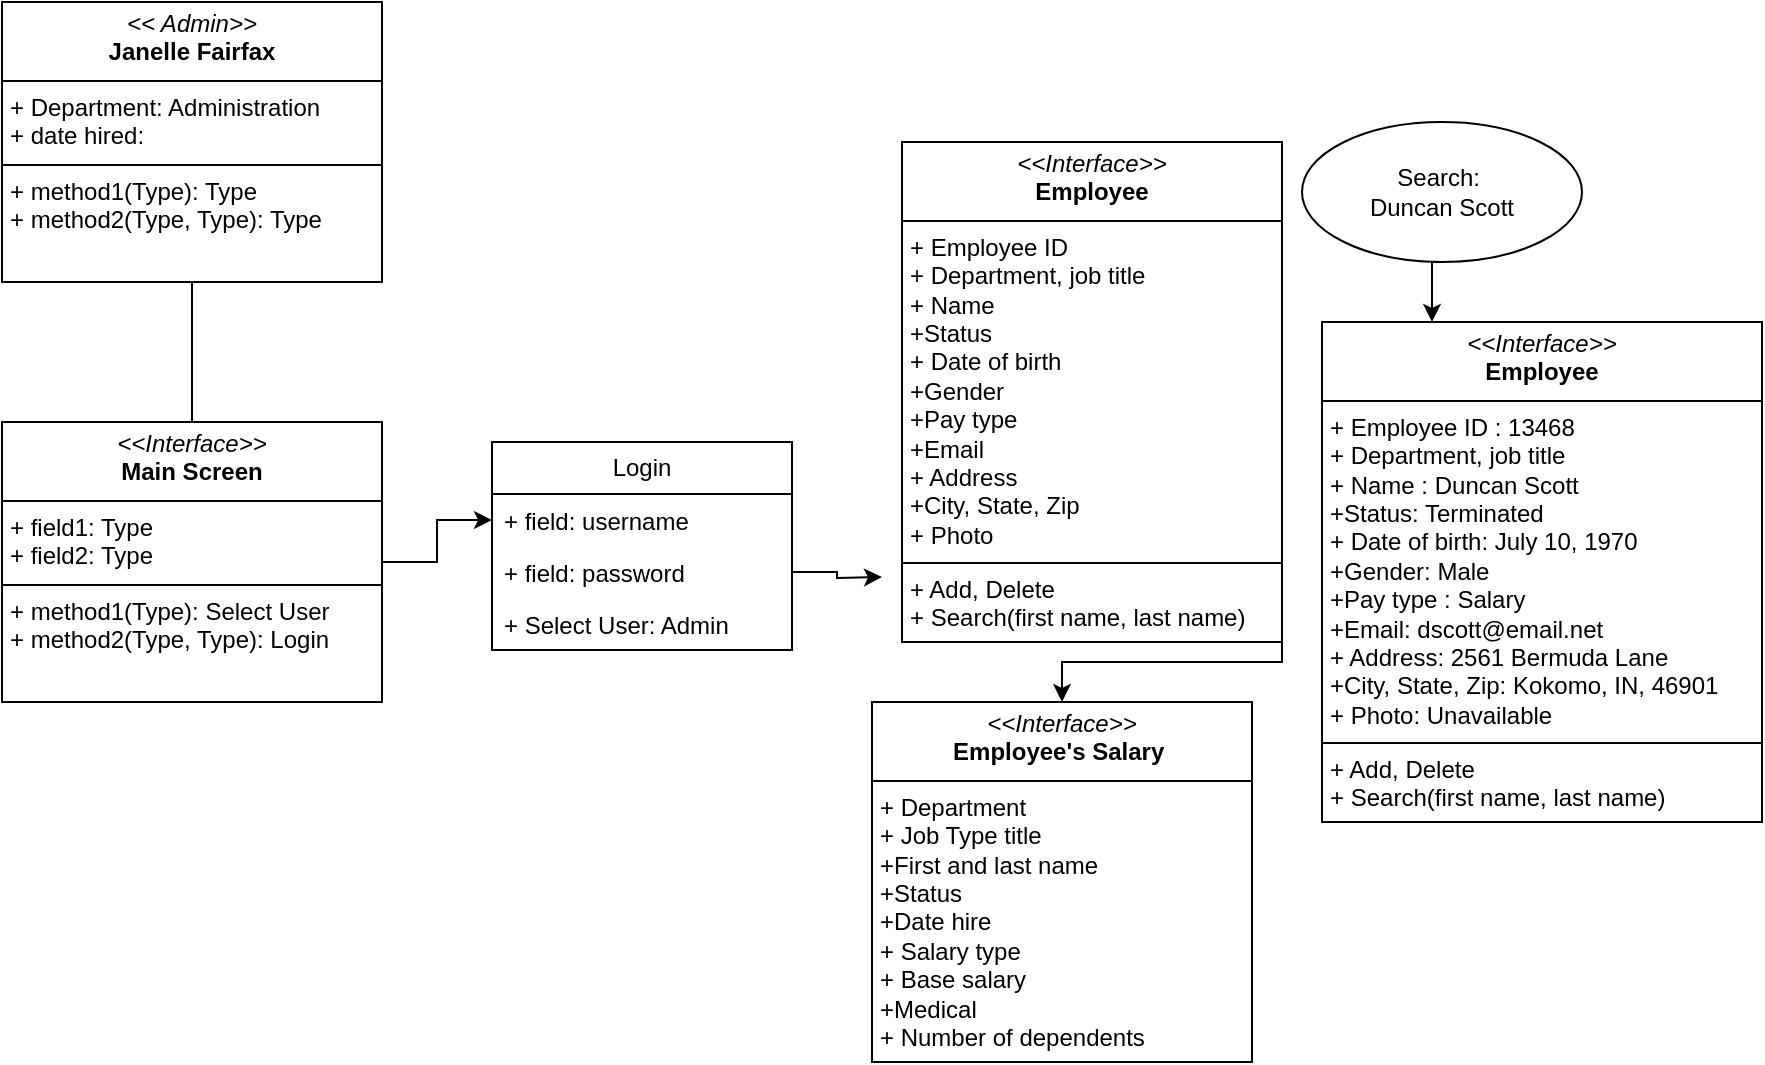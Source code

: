 <mxfile version="27.0.9">
  <diagram name="Page-1" id="8C0N5rZ8HY23P9BjldqO">
    <mxGraphModel dx="946" dy="606" grid="1" gridSize="10" guides="1" tooltips="1" connect="1" arrows="1" fold="1" page="1" pageScale="1" pageWidth="850" pageHeight="1100" math="0" shadow="0">
      <root>
        <mxCell id="0" />
        <mxCell id="1" parent="0" />
        <mxCell id="dI9Jx5l8dTPb9jZ2mCSR-1" style="edgeStyle=orthogonalEdgeStyle;rounded=0;orthogonalLoop=1;jettySize=auto;html=1;exitX=0.5;exitY=1;exitDx=0;exitDy=0;entryX=0.5;entryY=0;entryDx=0;entryDy=0;" parent="1" source="dI9Jx5l8dTPb9jZ2mCSR-2" edge="1">
          <mxGeometry relative="1" as="geometry">
            <mxPoint x="295" y="380" as="targetPoint" />
          </mxGeometry>
        </mxCell>
        <mxCell id="dI9Jx5l8dTPb9jZ2mCSR-2" value="&lt;p style=&quot;margin:0px;margin-top:4px;text-align:center;&quot;&gt;&lt;i&gt;&amp;lt;&amp;lt; Admin&amp;gt;&amp;gt;&lt;/i&gt;&lt;br&gt;&lt;b&gt;Janelle Fairfax&lt;/b&gt;&lt;/p&gt;&lt;hr size=&quot;1&quot; style=&quot;border-style:solid;&quot;&gt;&lt;p style=&quot;margin:0px;margin-left:4px;&quot;&gt;+ Department: Administration&lt;br&gt;+ date hired:&amp;nbsp;&lt;/p&gt;&lt;hr size=&quot;1&quot; style=&quot;border-style:solid;&quot;&gt;&lt;p style=&quot;margin:0px;margin-left:4px;&quot;&gt;+ method1(Type): Type&lt;br&gt;+ method2(Type, Type): Type&lt;/p&gt;" style="verticalAlign=top;align=left;overflow=fill;html=1;whiteSpace=wrap;" parent="1" vertex="1">
          <mxGeometry x="200" y="160" width="190" height="140" as="geometry" />
        </mxCell>
        <mxCell id="dI9Jx5l8dTPb9jZ2mCSR-3" value="Login" style="swimlane;fontStyle=0;childLayout=stackLayout;horizontal=1;startSize=26;fillColor=none;horizontalStack=0;resizeParent=1;resizeParentMax=0;resizeLast=0;collapsible=1;marginBottom=0;whiteSpace=wrap;html=1;" parent="1" vertex="1">
          <mxGeometry x="445" y="380" width="150" height="104" as="geometry" />
        </mxCell>
        <mxCell id="dI9Jx5l8dTPb9jZ2mCSR-4" value="+ field: username" style="text;strokeColor=none;fillColor=none;align=left;verticalAlign=top;spacingLeft=4;spacingRight=4;overflow=hidden;rotatable=0;points=[[0,0.5],[1,0.5]];portConstraint=eastwest;whiteSpace=wrap;html=1;" parent="dI9Jx5l8dTPb9jZ2mCSR-3" vertex="1">
          <mxGeometry y="26" width="150" height="26" as="geometry" />
        </mxCell>
        <mxCell id="dI9Jx5l8dTPb9jZ2mCSR-5" value="+ field: password" style="text;strokeColor=none;fillColor=none;align=left;verticalAlign=top;spacingLeft=4;spacingRight=4;overflow=hidden;rotatable=0;points=[[0,0.5],[1,0.5]];portConstraint=eastwest;whiteSpace=wrap;html=1;" parent="dI9Jx5l8dTPb9jZ2mCSR-3" vertex="1">
          <mxGeometry y="52" width="150" height="26" as="geometry" />
        </mxCell>
        <mxCell id="dI9Jx5l8dTPb9jZ2mCSR-6" value="+ Select User: Admin" style="text;strokeColor=none;fillColor=none;align=left;verticalAlign=top;spacingLeft=4;spacingRight=4;overflow=hidden;rotatable=0;points=[[0,0.5],[1,0.5]];portConstraint=eastwest;whiteSpace=wrap;html=1;" parent="dI9Jx5l8dTPb9jZ2mCSR-3" vertex="1">
          <mxGeometry y="78" width="150" height="26" as="geometry" />
        </mxCell>
        <mxCell id="dI9Jx5l8dTPb9jZ2mCSR-7" style="edgeStyle=orthogonalEdgeStyle;rounded=0;orthogonalLoop=1;jettySize=auto;html=1;exitX=1;exitY=0.5;exitDx=0;exitDy=0;entryX=0;entryY=0.5;entryDx=0;entryDy=0;" parent="1" source="dI9Jx5l8dTPb9jZ2mCSR-8" target="dI9Jx5l8dTPb9jZ2mCSR-4" edge="1">
          <mxGeometry relative="1" as="geometry" />
        </mxCell>
        <mxCell id="dI9Jx5l8dTPb9jZ2mCSR-8" value="&lt;p style=&quot;margin:0px;margin-top:4px;text-align:center;&quot;&gt;&lt;i&gt;&amp;lt;&amp;lt;Interface&amp;gt;&amp;gt;&lt;/i&gt;&lt;br&gt;&lt;b&gt;Main Screen&lt;/b&gt;&lt;/p&gt;&lt;hr size=&quot;1&quot; style=&quot;border-style:solid;&quot;&gt;&lt;p style=&quot;margin:0px;margin-left:4px;&quot;&gt;+ field1: Type&lt;br&gt;+ field2: Type&lt;/p&gt;&lt;hr size=&quot;1&quot; style=&quot;border-style:solid;&quot;&gt;&lt;p style=&quot;margin:0px;margin-left:4px;&quot;&gt;+ method1(Type): Select User&lt;br&gt;+ method2(Type, Type): Login&lt;/p&gt;" style="verticalAlign=top;align=left;overflow=fill;html=1;whiteSpace=wrap;" parent="1" vertex="1">
          <mxGeometry x="200" y="370" width="190" height="140" as="geometry" />
        </mxCell>
        <mxCell id="dI9Jx5l8dTPb9jZ2mCSR-12" style="edgeStyle=orthogonalEdgeStyle;rounded=0;orthogonalLoop=1;jettySize=auto;html=1;exitX=1;exitY=0.5;exitDx=0;exitDy=0;entryX=0;entryY=0.75;entryDx=0;entryDy=0;" parent="1" source="dI9Jx5l8dTPb9jZ2mCSR-5" edge="1">
          <mxGeometry relative="1" as="geometry">
            <mxPoint x="640" y="447.5" as="targetPoint" />
          </mxGeometry>
        </mxCell>
        <mxCell id="dI9Jx5l8dTPb9jZ2mCSR-13" value="&lt;p style=&quot;margin:0px;margin-top:4px;text-align:center;&quot;&gt;&lt;i&gt;&amp;lt;&amp;lt;Interface&amp;gt;&amp;gt;&lt;/i&gt;&lt;br&gt;&lt;b&gt;Employee&#39;s Salary&amp;nbsp;&lt;/b&gt;&lt;/p&gt;&lt;hr size=&quot;1&quot; style=&quot;border-style:solid;&quot;&gt;&lt;p style=&quot;margin:0px;margin-left:4px;&quot;&gt;+ Department&lt;br&gt;+ Job Type title&lt;/p&gt;&lt;p style=&quot;margin:0px;margin-left:4px;&quot;&gt;+First and last name&lt;/p&gt;&lt;p style=&quot;margin:0px;margin-left:4px;&quot;&gt;+Status&lt;/p&gt;&lt;p style=&quot;margin:0px;margin-left:4px;&quot;&gt;+Date hire&lt;/p&gt;&lt;p style=&quot;margin:0px;margin-left:4px;&quot;&gt;+ Salary type&lt;br&gt;+ Base salary&lt;/p&gt;&lt;p style=&quot;margin:0px;margin-left:4px;&quot;&gt;+Medical&amp;nbsp;&lt;/p&gt;&lt;p style=&quot;margin:0px;margin-left:4px;&quot;&gt;+ Number of dependents&lt;/p&gt;" style="verticalAlign=top;align=left;overflow=fill;html=1;whiteSpace=wrap;" parent="1" vertex="1">
          <mxGeometry x="635" y="510" width="190" height="180" as="geometry" />
        </mxCell>
        <mxCell id="dI9Jx5l8dTPb9jZ2mCSR-21" value="" style="edgeStyle=orthogonalEdgeStyle;rounded=0;orthogonalLoop=1;jettySize=auto;html=1;" parent="1" source="dI9Jx5l8dTPb9jZ2mCSR-14" target="dI9Jx5l8dTPb9jZ2mCSR-13" edge="1">
          <mxGeometry relative="1" as="geometry">
            <Array as="points">
              <mxPoint x="840" y="490" />
              <mxPoint x="730" y="490" />
            </Array>
          </mxGeometry>
        </mxCell>
        <mxCell id="dI9Jx5l8dTPb9jZ2mCSR-14" value="&lt;p style=&quot;margin:0px;margin-top:4px;text-align:center;&quot;&gt;&lt;i&gt;&amp;lt;&amp;lt;Interface&amp;gt;&amp;gt;&lt;/i&gt;&lt;br&gt;&lt;b&gt;Employee&lt;/b&gt;&lt;/p&gt;&lt;hr size=&quot;1&quot; style=&quot;border-style:solid;&quot;&gt;&lt;p style=&quot;margin:0px;margin-left:4px;&quot;&gt;+ Employee ID&amp;nbsp;&lt;br&gt;+ Department, job title&lt;/p&gt;&lt;p style=&quot;margin:0px;margin-left:4px;&quot;&gt;+ Name&amp;nbsp;&lt;/p&gt;&lt;p style=&quot;margin:0px;margin-left:4px;&quot;&gt;+Status&lt;/p&gt;&lt;p style=&quot;margin:0px;margin-left:4px;&quot;&gt;+ Date of birth&lt;/p&gt;&lt;p style=&quot;margin:0px;margin-left:4px;&quot;&gt;+Gender&lt;/p&gt;&lt;p style=&quot;margin:0px;margin-left:4px;&quot;&gt;+Pay type&amp;nbsp;&lt;/p&gt;&lt;p style=&quot;margin:0px;margin-left:4px;&quot;&gt;+Email&lt;/p&gt;&lt;p style=&quot;margin:0px;margin-left:4px;&quot;&gt;+ Address&lt;/p&gt;&lt;p style=&quot;margin:0px;margin-left:4px;&quot;&gt;+City, State, Zip&lt;/p&gt;&lt;p style=&quot;margin:0px;margin-left:4px;&quot;&gt;+ Photo&lt;/p&gt;&lt;hr size=&quot;1&quot; style=&quot;border-style:solid;&quot;&gt;&lt;p style=&quot;margin:0px;margin-left:4px;&quot;&gt;+ Add, Delete&lt;br&gt;+ Search(first name, last name)&lt;/p&gt;&lt;p style=&quot;margin:0px;margin-left:4px;&quot;&gt;&lt;br&gt;&lt;/p&gt;&lt;p style=&quot;margin:0px;margin-left:4px;&quot;&gt;&lt;br&gt;&lt;/p&gt;" style="verticalAlign=top;align=left;overflow=fill;html=1;whiteSpace=wrap;" parent="1" vertex="1">
          <mxGeometry x="650" y="230" width="190" height="250" as="geometry" />
        </mxCell>
        <mxCell id="zoKAOk2OGBVBCF9pKR6_-3" style="edgeStyle=orthogonalEdgeStyle;rounded=0;orthogonalLoop=1;jettySize=auto;html=1;exitX=0.5;exitY=1;exitDx=0;exitDy=0;entryX=0.25;entryY=0;entryDx=0;entryDy=0;" parent="1" source="dI9Jx5l8dTPb9jZ2mCSR-23" target="zoKAOk2OGBVBCF9pKR6_-1" edge="1">
          <mxGeometry relative="1" as="geometry" />
        </mxCell>
        <mxCell id="dI9Jx5l8dTPb9jZ2mCSR-23" value="Search:&amp;nbsp;&lt;div&gt;Duncan Scott&lt;/div&gt;" style="ellipse;whiteSpace=wrap;html=1;" parent="1" vertex="1">
          <mxGeometry x="850" y="220" width="140" height="70" as="geometry" />
        </mxCell>
        <mxCell id="zoKAOk2OGBVBCF9pKR6_-1" value="&lt;p style=&quot;margin:0px;margin-top:4px;text-align:center;&quot;&gt;&lt;i&gt;&amp;lt;&amp;lt;Interface&amp;gt;&amp;gt;&lt;/i&gt;&lt;br&gt;&lt;b&gt;Employee&lt;/b&gt;&lt;/p&gt;&lt;hr size=&quot;1&quot; style=&quot;border-style:solid;&quot;&gt;&lt;p style=&quot;margin:0px;margin-left:4px;&quot;&gt;+ Employee ID : 13468&lt;br&gt;+ Department, job title&lt;/p&gt;&lt;p style=&quot;margin:0px;margin-left:4px;&quot;&gt;+ Name : Duncan Scott&lt;/p&gt;&lt;p style=&quot;margin:0px;margin-left:4px;&quot;&gt;+Status: Terminated&lt;/p&gt;&lt;p style=&quot;margin:0px;margin-left:4px;&quot;&gt;+ Date of birth: July 10, 1970&lt;/p&gt;&lt;p style=&quot;margin:0px;margin-left:4px;&quot;&gt;+Gender: Male&lt;/p&gt;&lt;p style=&quot;margin:0px;margin-left:4px;&quot;&gt;+Pay type : Salary&lt;/p&gt;&lt;p style=&quot;margin:0px;margin-left:4px;&quot;&gt;+Email: dscott@email.net&lt;/p&gt;&lt;p style=&quot;margin:0px;margin-left:4px;&quot;&gt;+ Address: 2561 Bermuda Lane&lt;/p&gt;&lt;p style=&quot;margin:0px;margin-left:4px;&quot;&gt;+City, State, Zip: Kokomo, IN, 46901&amp;nbsp;&lt;/p&gt;&lt;p style=&quot;margin:0px;margin-left:4px;&quot;&gt;+ Photo: Unavailable&lt;/p&gt;&lt;hr size=&quot;1&quot; style=&quot;border-style:solid;&quot;&gt;&lt;p style=&quot;margin:0px;margin-left:4px;&quot;&gt;+ Add, Delete&lt;br&gt;+ Search(first name, last name)&lt;/p&gt;&lt;p style=&quot;margin:0px;margin-left:4px;&quot;&gt;&lt;br&gt;&lt;/p&gt;&lt;p style=&quot;margin:0px;margin-left:4px;&quot;&gt;&lt;br&gt;&lt;/p&gt;" style="verticalAlign=top;align=left;overflow=fill;html=1;whiteSpace=wrap;" parent="1" vertex="1">
          <mxGeometry x="860" y="320" width="220" height="250" as="geometry" />
        </mxCell>
      </root>
    </mxGraphModel>
  </diagram>
</mxfile>
